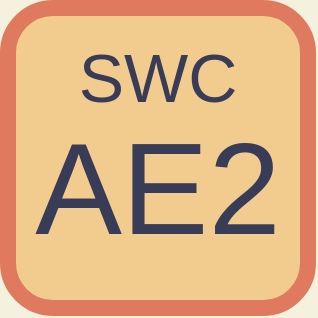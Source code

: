 <mxfile version="22.0.6" type="github">
  <diagram id="KUYNhQP6ns5_chog6xBH" name="第 1 页">
    <mxGraphModel dx="1434" dy="765" grid="1" gridSize="10" guides="1" tooltips="1" connect="1" arrows="1" fold="1" page="1" pageScale="1" pageWidth="827" pageHeight="1169" background="#F4F1DE" math="0" shadow="0">
      <root>
        <mxCell id="0" />
        <mxCell id="1" parent="0" />
        <mxCell id="7F3qD5umFavH5z8T37FG-1" value="" style="whiteSpace=wrap;html=1;aspect=fixed;strokeWidth=8;rounded=1;fillColor=#F2CC8F;strokeColor=#E07A5F;fontColor=#393C56;" parent="1" vertex="1">
          <mxGeometry x="220" y="220" width="150" height="150" as="geometry" />
        </mxCell>
        <mxCell id="7F3qD5umFavH5z8T37FG-2" value="SWC" style="text;html=1;strokeColor=none;fillColor=none;align=center;verticalAlign=middle;whiteSpace=wrap;rounded=0;sketch=0;fontSize=34;shadow=0;glass=0;fontColor=#393C56;" parent="1" vertex="1">
          <mxGeometry x="220" y="230" width="150" height="50" as="geometry" />
        </mxCell>
        <mxCell id="7F3qD5umFavH5z8T37FG-3" value="AE2" style="text;strokeColor=none;fillColor=none;align=center;verticalAlign=middle;whiteSpace=wrap;rounded=0;sketch=0;fontSize=65;html=1;spacing=2;spacingRight=0;spacingTop=0;fontColor=#393C56;" parent="1" vertex="1">
          <mxGeometry x="220" y="280" width="150" height="60" as="geometry" />
        </mxCell>
      </root>
    </mxGraphModel>
  </diagram>
</mxfile>
